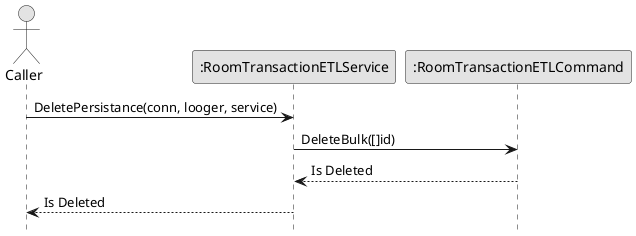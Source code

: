 @startuml DeleteRoomTransactionETL

skinparam ConditionStyle hline
skinparam Monochrome true
skinparam Shadowing false
hide footbox

actor Caller
participant ":RoomTransactionETLService" as RoomTransactionETLService
participant ":RoomTransactionETLCommand" as RoomTransactionETLCommand

Caller->RoomTransactionETLService: DeletePersistance(conn, looger, service)
RoomTransactionETLService->RoomTransactionETLCommand: DeleteBulk([]id)
RoomTransactionETLCommand-->RoomTransactionETLService: Is Deleted
RoomTransactionETLService-->Caller: Is Deleted

@enduml